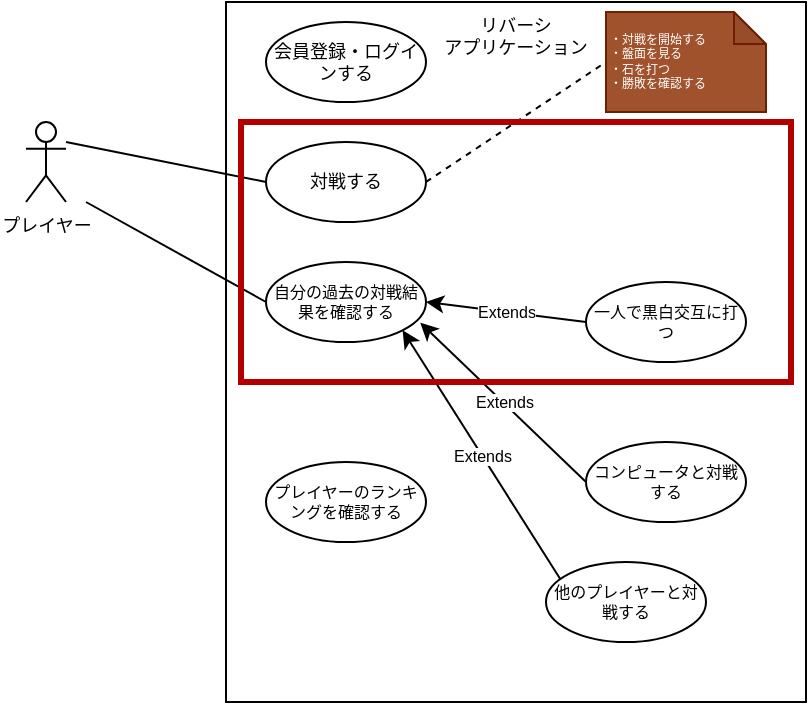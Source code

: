 <mxfile>
    <diagram id="bF10ZBh5aATIML1a_t0V" name="ページ1">
        <mxGraphModel dx="746" dy="539" grid="1" gridSize="10" guides="1" tooltips="1" connect="1" arrows="1" fold="1" page="1" pageScale="1" pageWidth="827" pageHeight="1169" math="0" shadow="0">
            <root>
                <mxCell id="0"/>
                <mxCell id="1" parent="0"/>
                <mxCell id="2" value="&lt;font style=&quot;font-size: 9px;&quot;&gt;リバーシ&lt;br style=&quot;font-size: 9px;&quot;&gt;アプリケーション&lt;/font&gt;" style="rounded=0;whiteSpace=wrap;html=1;verticalAlign=top;fontSize=9;strokeColor=default;fillColor=none;" vertex="1" parent="1">
                    <mxGeometry x="240" y="190" width="290" height="350" as="geometry"/>
                </mxCell>
                <mxCell id="3" value="プレイヤー" style="shape=umlActor;verticalLabelPosition=bottom;verticalAlign=top;html=1;fontSize=9;" vertex="1" parent="1">
                    <mxGeometry x="140" y="250" width="20" height="40" as="geometry"/>
                </mxCell>
                <mxCell id="6" value="対戦する" style="ellipse;whiteSpace=wrap;html=1;fontSize=9;" vertex="1" parent="1">
                    <mxGeometry x="260" y="260" width="80" height="40" as="geometry"/>
                </mxCell>
                <mxCell id="7" value="" style="endArrow=none;html=1;fontSize=9;entryX=0;entryY=0.5;entryDx=0;entryDy=0;" edge="1" parent="1" target="6">
                    <mxGeometry width="50" height="50" relative="1" as="geometry">
                        <mxPoint x="160" y="260" as="sourcePoint"/>
                        <mxPoint x="210" y="210" as="targetPoint"/>
                    </mxGeometry>
                </mxCell>
                <mxCell id="8" value="・対戦を開始する&lt;br style=&quot;font-size: 6px;&quot;&gt;・盤面を見る&lt;br style=&quot;font-size: 6px;&quot;&gt;・石を打つ&lt;br style=&quot;font-size: 6px;&quot;&gt;・勝敗を確認する" style="shape=note;whiteSpace=wrap;html=1;backgroundOutline=1;darkOpacity=0.05;fontSize=6;align=left;fillColor=#a0522d;strokeColor=#6D1F00;fontColor=#ffffff;size=16;" vertex="1" parent="1">
                    <mxGeometry x="430" y="195" width="80" height="50" as="geometry"/>
                </mxCell>
                <mxCell id="10" value="" style="endArrow=none;dashed=1;html=1;fontSize=6;entryX=0;entryY=0.5;entryDx=0;entryDy=0;entryPerimeter=0;exitX=1;exitY=0.5;exitDx=0;exitDy=0;" edge="1" parent="1" source="6" target="8">
                    <mxGeometry width="50" height="50" relative="1" as="geometry">
                        <mxPoint x="340" y="310" as="sourcePoint"/>
                        <mxPoint x="390" y="260" as="targetPoint"/>
                    </mxGeometry>
                </mxCell>
                <mxCell id="11" value="自分の過去の対戦結果を確認する" style="ellipse;whiteSpace=wrap;html=1;fontSize=8;" vertex="1" parent="1">
                    <mxGeometry x="260" y="320" width="80" height="40" as="geometry"/>
                </mxCell>
                <mxCell id="12" value="" style="endArrow=none;html=1;fontSize=9;entryX=0;entryY=0.5;entryDx=0;entryDy=0;" edge="1" parent="1" target="11">
                    <mxGeometry width="50" height="50" relative="1" as="geometry">
                        <mxPoint x="170" y="290" as="sourcePoint"/>
                        <mxPoint x="270" y="300" as="targetPoint"/>
                    </mxGeometry>
                </mxCell>
                <mxCell id="13" value="プレイヤーのランキングを確認する" style="ellipse;whiteSpace=wrap;html=1;fontSize=8;" vertex="1" parent="1">
                    <mxGeometry x="260" y="420" width="80" height="40" as="geometry"/>
                </mxCell>
                <mxCell id="14" value="他のプレイヤーと対戦する" style="ellipse;whiteSpace=wrap;html=1;fontSize=8;" vertex="1" parent="1">
                    <mxGeometry x="400" y="470" width="80" height="40" as="geometry"/>
                </mxCell>
                <mxCell id="15" value="コンピュータと対戦する" style="ellipse;whiteSpace=wrap;html=1;fontSize=8;" vertex="1" parent="1">
                    <mxGeometry x="420" y="410" width="80" height="40" as="geometry"/>
                </mxCell>
                <mxCell id="16" value="一人で黒白交互に打つ" style="ellipse;whiteSpace=wrap;html=1;fontSize=8;" vertex="1" parent="1">
                    <mxGeometry x="420" y="330" width="80" height="40" as="geometry"/>
                </mxCell>
                <mxCell id="17" value="" style="endArrow=classic;html=1;fontSize=8;entryX=1;entryY=1;entryDx=0;entryDy=0;exitX=0.089;exitY=0.212;exitDx=0;exitDy=0;exitPerimeter=0;" edge="1" parent="1" source="14" target="11">
                    <mxGeometry relative="1" as="geometry">
                        <mxPoint x="300" y="390" as="sourcePoint"/>
                        <mxPoint x="400" y="390" as="targetPoint"/>
                    </mxGeometry>
                </mxCell>
                <mxCell id="18" value="Extends" style="edgeLabel;resizable=0;html=1;align=center;verticalAlign=middle;strokeColor=default;fontSize=8;fillColor=none;" connectable="0" vertex="1" parent="17">
                    <mxGeometry relative="1" as="geometry"/>
                </mxCell>
                <mxCell id="19" value="" style="endArrow=classic;html=1;fontSize=8;entryX=0.964;entryY=0.759;entryDx=0;entryDy=0;exitX=0;exitY=0.5;exitDx=0;exitDy=0;entryPerimeter=0;" edge="1" parent="1" source="15" target="11">
                    <mxGeometry relative="1" as="geometry">
                        <mxPoint x="417.12" y="488.48" as="sourcePoint"/>
                        <mxPoint x="338.284" y="364.142" as="targetPoint"/>
                    </mxGeometry>
                </mxCell>
                <mxCell id="20" value="Extends" style="edgeLabel;resizable=0;html=1;align=center;verticalAlign=middle;strokeColor=default;fontSize=8;fillColor=none;" connectable="0" vertex="1" parent="19">
                    <mxGeometry relative="1" as="geometry"/>
                </mxCell>
                <mxCell id="21" value="" style="endArrow=classic;html=1;fontSize=8;entryX=1;entryY=0.5;entryDx=0;entryDy=0;exitX=0;exitY=0.5;exitDx=0;exitDy=0;" edge="1" parent="1" source="16" target="11">
                    <mxGeometry relative="1" as="geometry">
                        <mxPoint x="427.12" y="498.48" as="sourcePoint"/>
                        <mxPoint x="348.284" y="374.142" as="targetPoint"/>
                    </mxGeometry>
                </mxCell>
                <mxCell id="22" value="Extends" style="edgeLabel;resizable=0;html=1;align=center;verticalAlign=middle;strokeColor=default;fontSize=8;fillColor=none;" connectable="0" vertex="1" parent="21">
                    <mxGeometry relative="1" as="geometry"/>
                </mxCell>
                <mxCell id="23" value="" style="rounded=0;whiteSpace=wrap;html=1;strokeColor=#B20000;fontSize=8;fillColor=none;fontColor=#ffffff;strokeWidth=3;" vertex="1" parent="1">
                    <mxGeometry x="247.5" y="250" width="275" height="130" as="geometry"/>
                </mxCell>
                <mxCell id="24" value="会員登録・ログインする" style="ellipse;whiteSpace=wrap;html=1;fontSize=9;" vertex="1" parent="1">
                    <mxGeometry x="260" y="200" width="80" height="40" as="geometry"/>
                </mxCell>
            </root>
        </mxGraphModel>
    </diagram>
</mxfile>